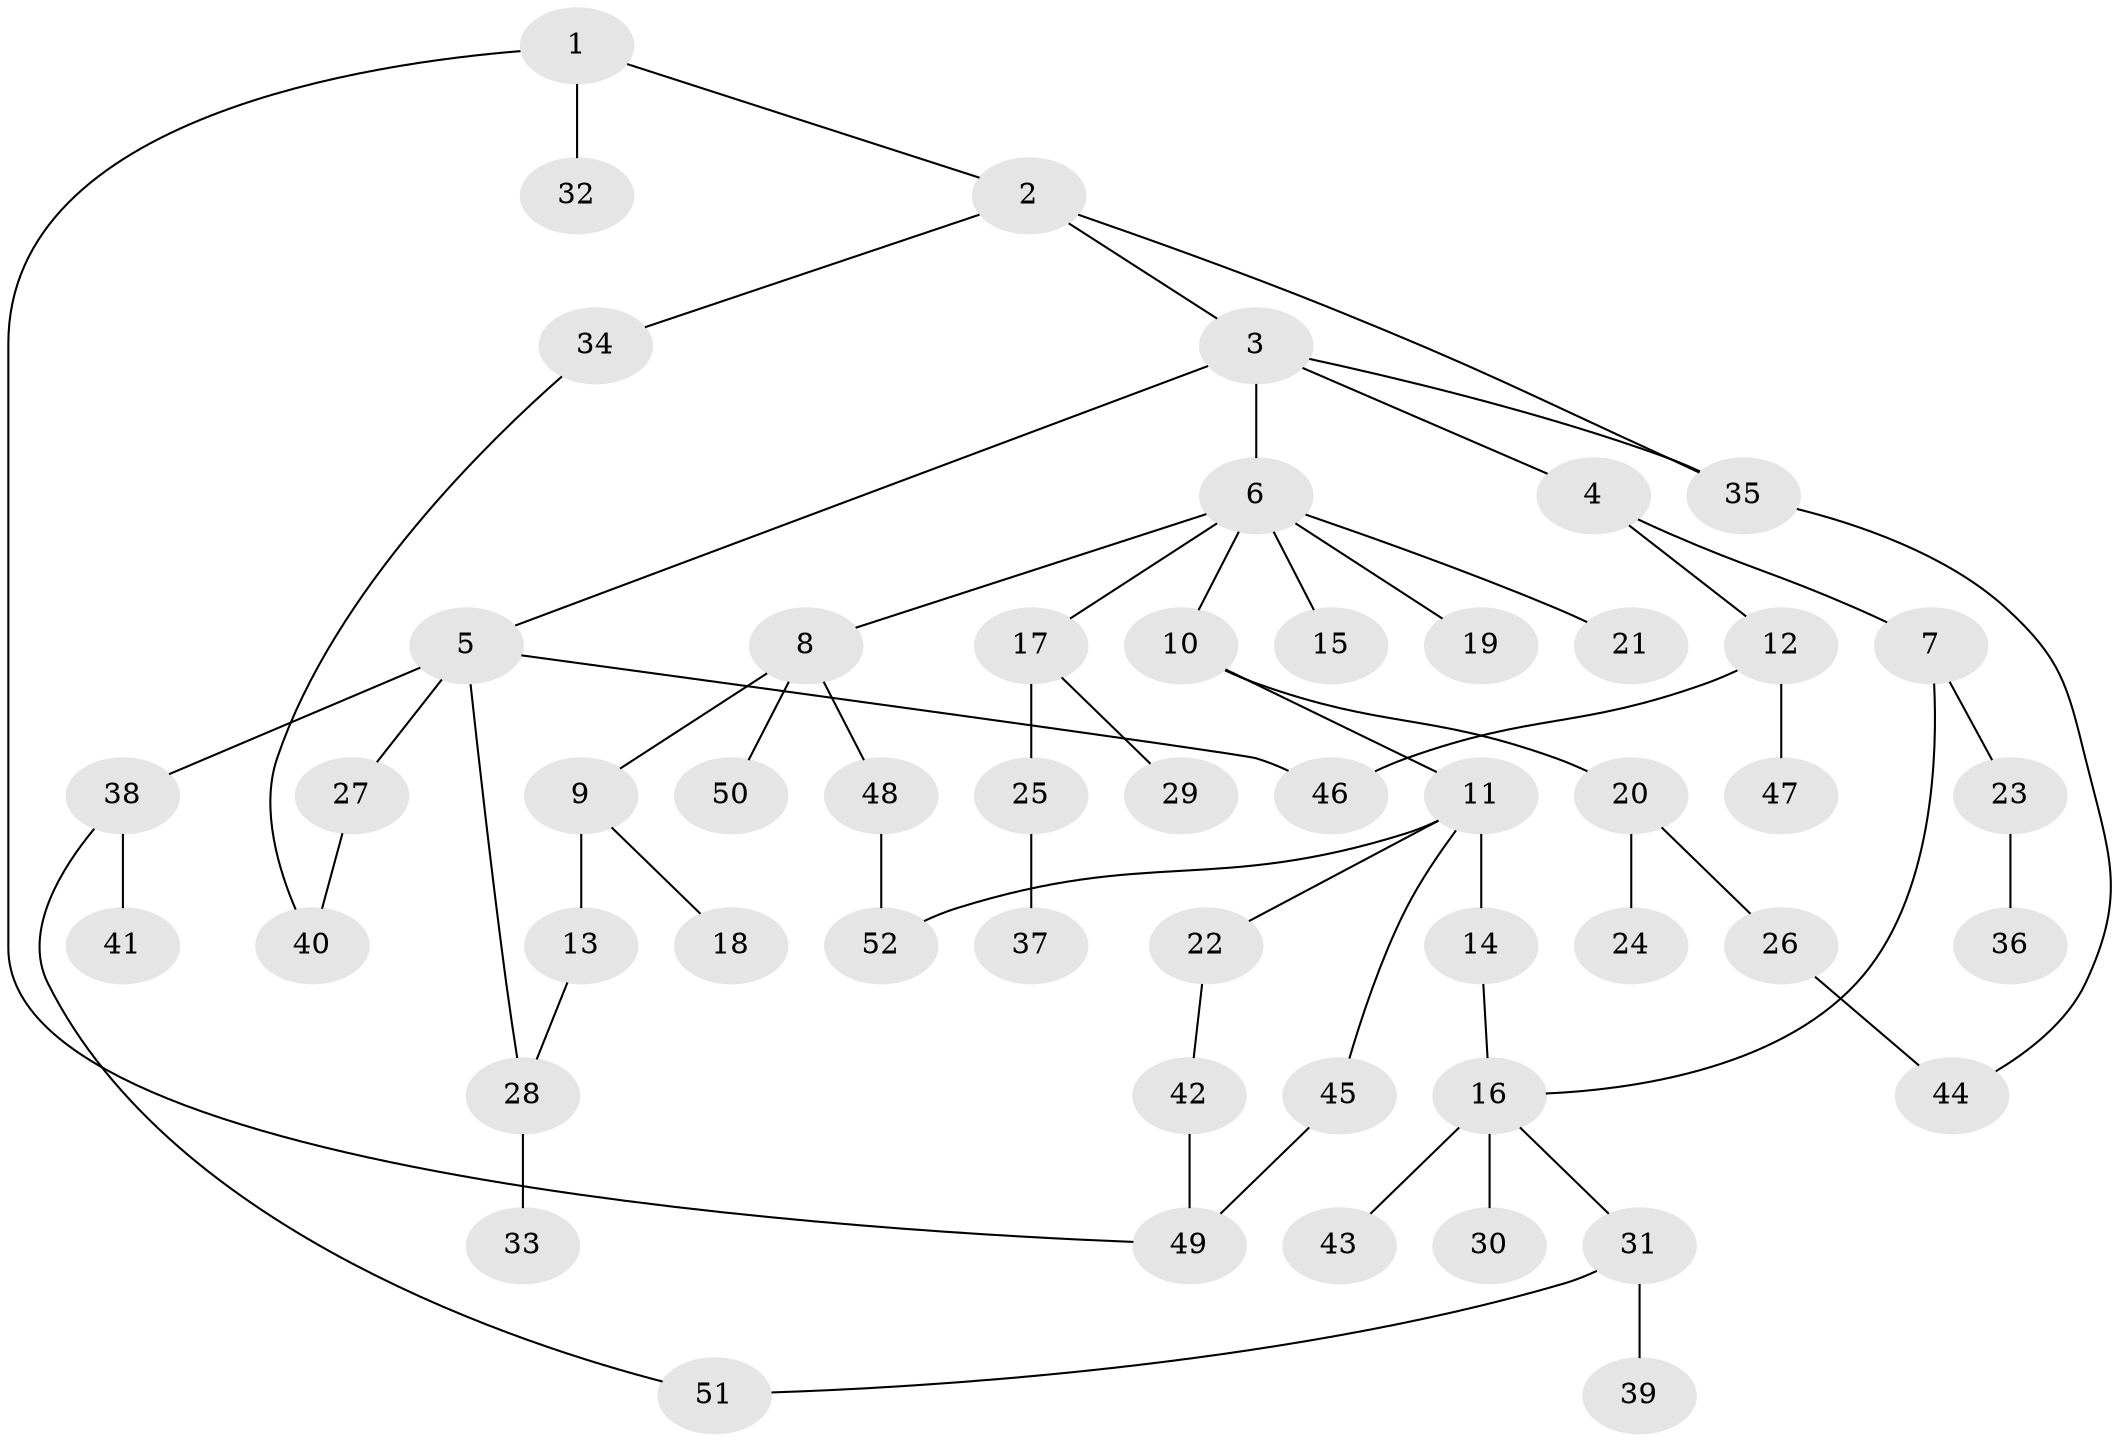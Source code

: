 // coarse degree distribution, {2: 0.4166666666666667, 4: 0.1111111111111111, 5: 0.05555555555555555, 6: 0.027777777777777776, 3: 0.16666666666666666, 1: 0.2222222222222222}
// Generated by graph-tools (version 1.1) at 2025/51/02/27/25 19:51:37]
// undirected, 52 vertices, 61 edges
graph export_dot {
graph [start="1"]
  node [color=gray90,style=filled];
  1;
  2;
  3;
  4;
  5;
  6;
  7;
  8;
  9;
  10;
  11;
  12;
  13;
  14;
  15;
  16;
  17;
  18;
  19;
  20;
  21;
  22;
  23;
  24;
  25;
  26;
  27;
  28;
  29;
  30;
  31;
  32;
  33;
  34;
  35;
  36;
  37;
  38;
  39;
  40;
  41;
  42;
  43;
  44;
  45;
  46;
  47;
  48;
  49;
  50;
  51;
  52;
  1 -- 2;
  1 -- 32;
  1 -- 49;
  2 -- 3;
  2 -- 34;
  2 -- 35;
  3 -- 4;
  3 -- 5;
  3 -- 6;
  3 -- 35;
  4 -- 7;
  4 -- 12;
  5 -- 27;
  5 -- 28;
  5 -- 38;
  5 -- 46;
  6 -- 8;
  6 -- 10;
  6 -- 15;
  6 -- 17;
  6 -- 19;
  6 -- 21;
  7 -- 16;
  7 -- 23;
  8 -- 9;
  8 -- 48;
  8 -- 50;
  9 -- 13;
  9 -- 18;
  10 -- 11;
  10 -- 20;
  11 -- 14;
  11 -- 22;
  11 -- 45;
  11 -- 52;
  12 -- 46;
  12 -- 47;
  13 -- 28;
  14 -- 16;
  16 -- 30;
  16 -- 31;
  16 -- 43;
  17 -- 25;
  17 -- 29;
  20 -- 24;
  20 -- 26;
  22 -- 42;
  23 -- 36;
  25 -- 37;
  26 -- 44;
  27 -- 40;
  28 -- 33;
  31 -- 39;
  31 -- 51;
  34 -- 40;
  35 -- 44;
  38 -- 41;
  38 -- 51;
  42 -- 49;
  45 -- 49;
  48 -- 52;
}
